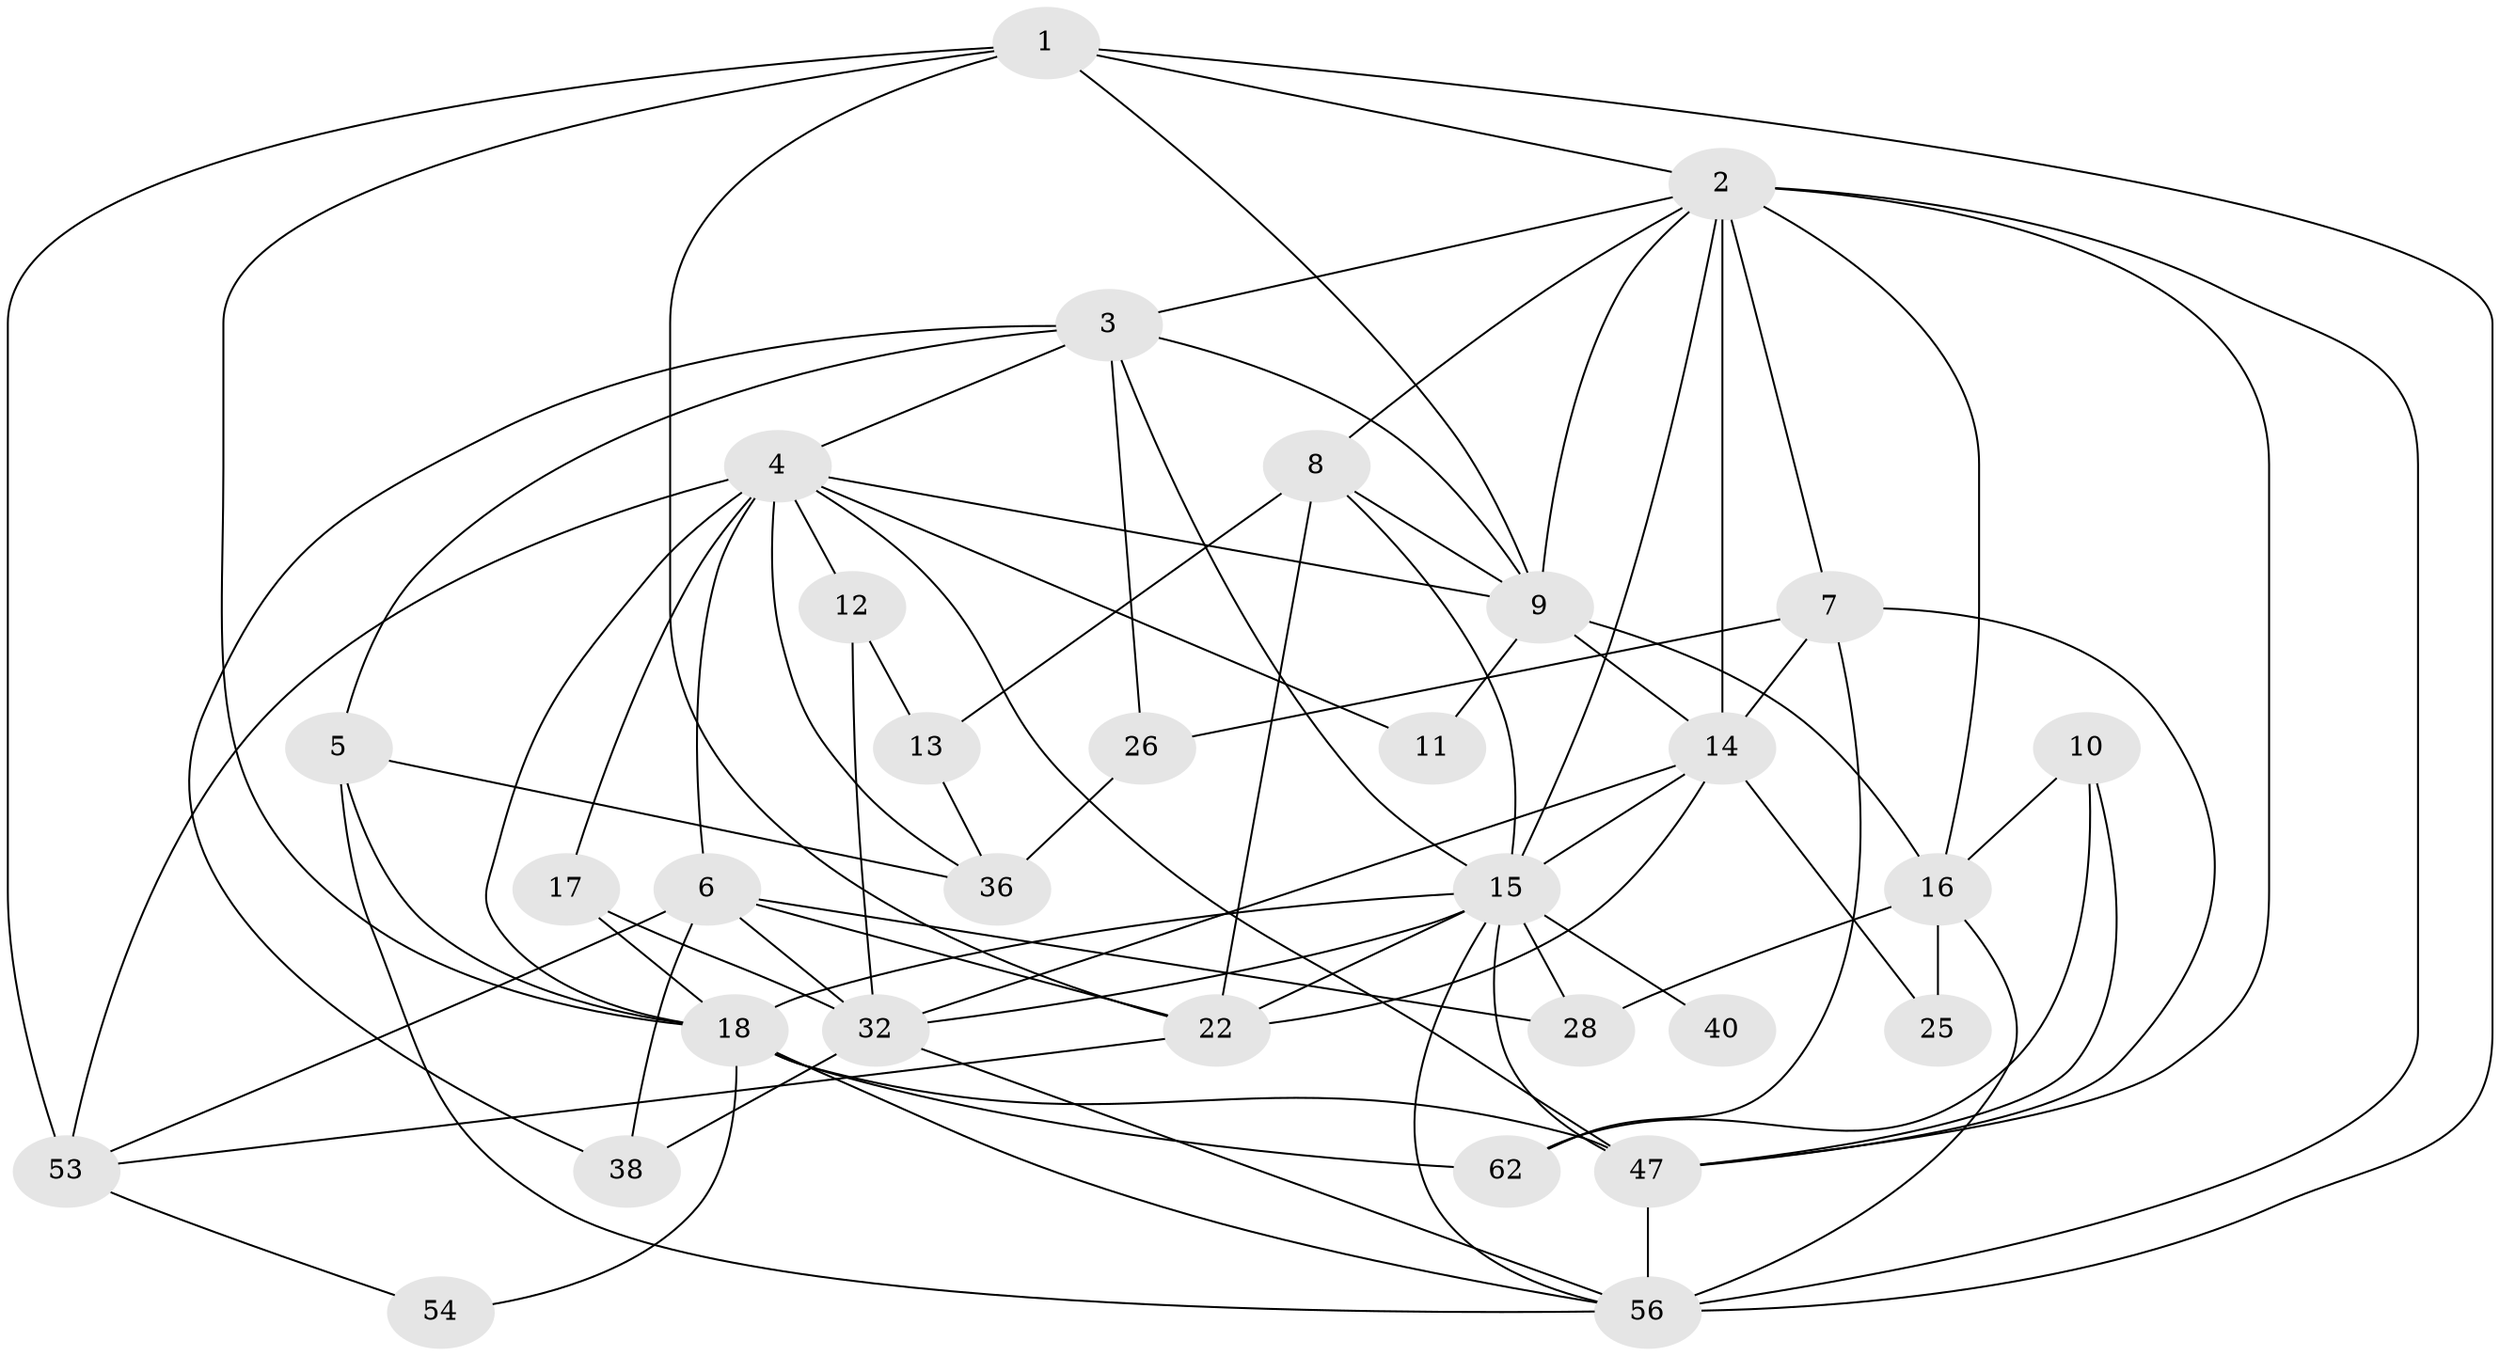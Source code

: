 // original degree distribution, {4: 0.4126984126984127, 3: 0.20634920634920634, 5: 0.15873015873015872, 2: 0.1111111111111111, 6: 0.06349206349206349, 7: 0.047619047619047616}
// Generated by graph-tools (version 1.1) at 2025/15/03/09/25 04:15:07]
// undirected, 31 vertices, 81 edges
graph export_dot {
graph [start="1"]
  node [color=gray90,style=filled];
  1 [super="+37"];
  2 [super="+48"];
  3 [super="+27"];
  4 [super="+41+39+46"];
  5;
  6 [super="+33+23"];
  7 [super="+35+60+49"];
  8 [super="+43"];
  9 [super="+19"];
  10;
  11;
  12;
  13;
  14 [super="+30+42"];
  15 [super="+21+34+20"];
  16;
  17;
  18 [super="+24"];
  22 [super="+29+45"];
  25;
  26;
  28;
  32 [super="+55+51"];
  36;
  38;
  40;
  47 [super="+57"];
  53;
  54;
  56 [super="+58"];
  62;
  1 -- 53;
  1 -- 2;
  1 -- 9;
  1 -- 56;
  1 -- 18;
  1 -- 22;
  2 -- 9;
  2 -- 7;
  2 -- 8;
  2 -- 14 [weight=2];
  2 -- 47;
  2 -- 16;
  2 -- 56;
  2 -- 3;
  2 -- 15;
  3 -- 9;
  3 -- 5;
  3 -- 38;
  3 -- 26;
  3 -- 15;
  3 -- 4;
  4 -- 12;
  4 -- 53;
  4 -- 18;
  4 -- 9;
  4 -- 17;
  4 -- 36 [weight=2];
  4 -- 11;
  4 -- 47;
  4 -- 6;
  5 -- 56;
  5 -- 18;
  5 -- 36;
  6 -- 53;
  6 -- 38;
  6 -- 32;
  6 -- 22;
  6 -- 28;
  7 -- 47;
  7 -- 26 [weight=2];
  7 -- 14;
  7 -- 62;
  8 -- 9;
  8 -- 13;
  8 -- 15;
  8 -- 22 [weight=2];
  9 -- 16;
  9 -- 11;
  9 -- 14;
  10 -- 16;
  10 -- 47;
  10 -- 62;
  12 -- 13;
  12 -- 32;
  13 -- 36;
  14 -- 25;
  14 -- 32;
  14 -- 22;
  14 -- 15;
  15 -- 28 [weight=2];
  15 -- 40 [weight=2];
  15 -- 47 [weight=2];
  15 -- 22;
  15 -- 32;
  15 -- 18 [weight=2];
  15 -- 56;
  16 -- 25;
  16 -- 28;
  16 -- 56;
  17 -- 18;
  17 -- 32;
  18 -- 62;
  18 -- 56;
  18 -- 54;
  18 -- 47;
  22 -- 53;
  26 -- 36;
  32 -- 56;
  32 -- 38;
  47 -- 56 [weight=2];
  53 -- 54;
}
